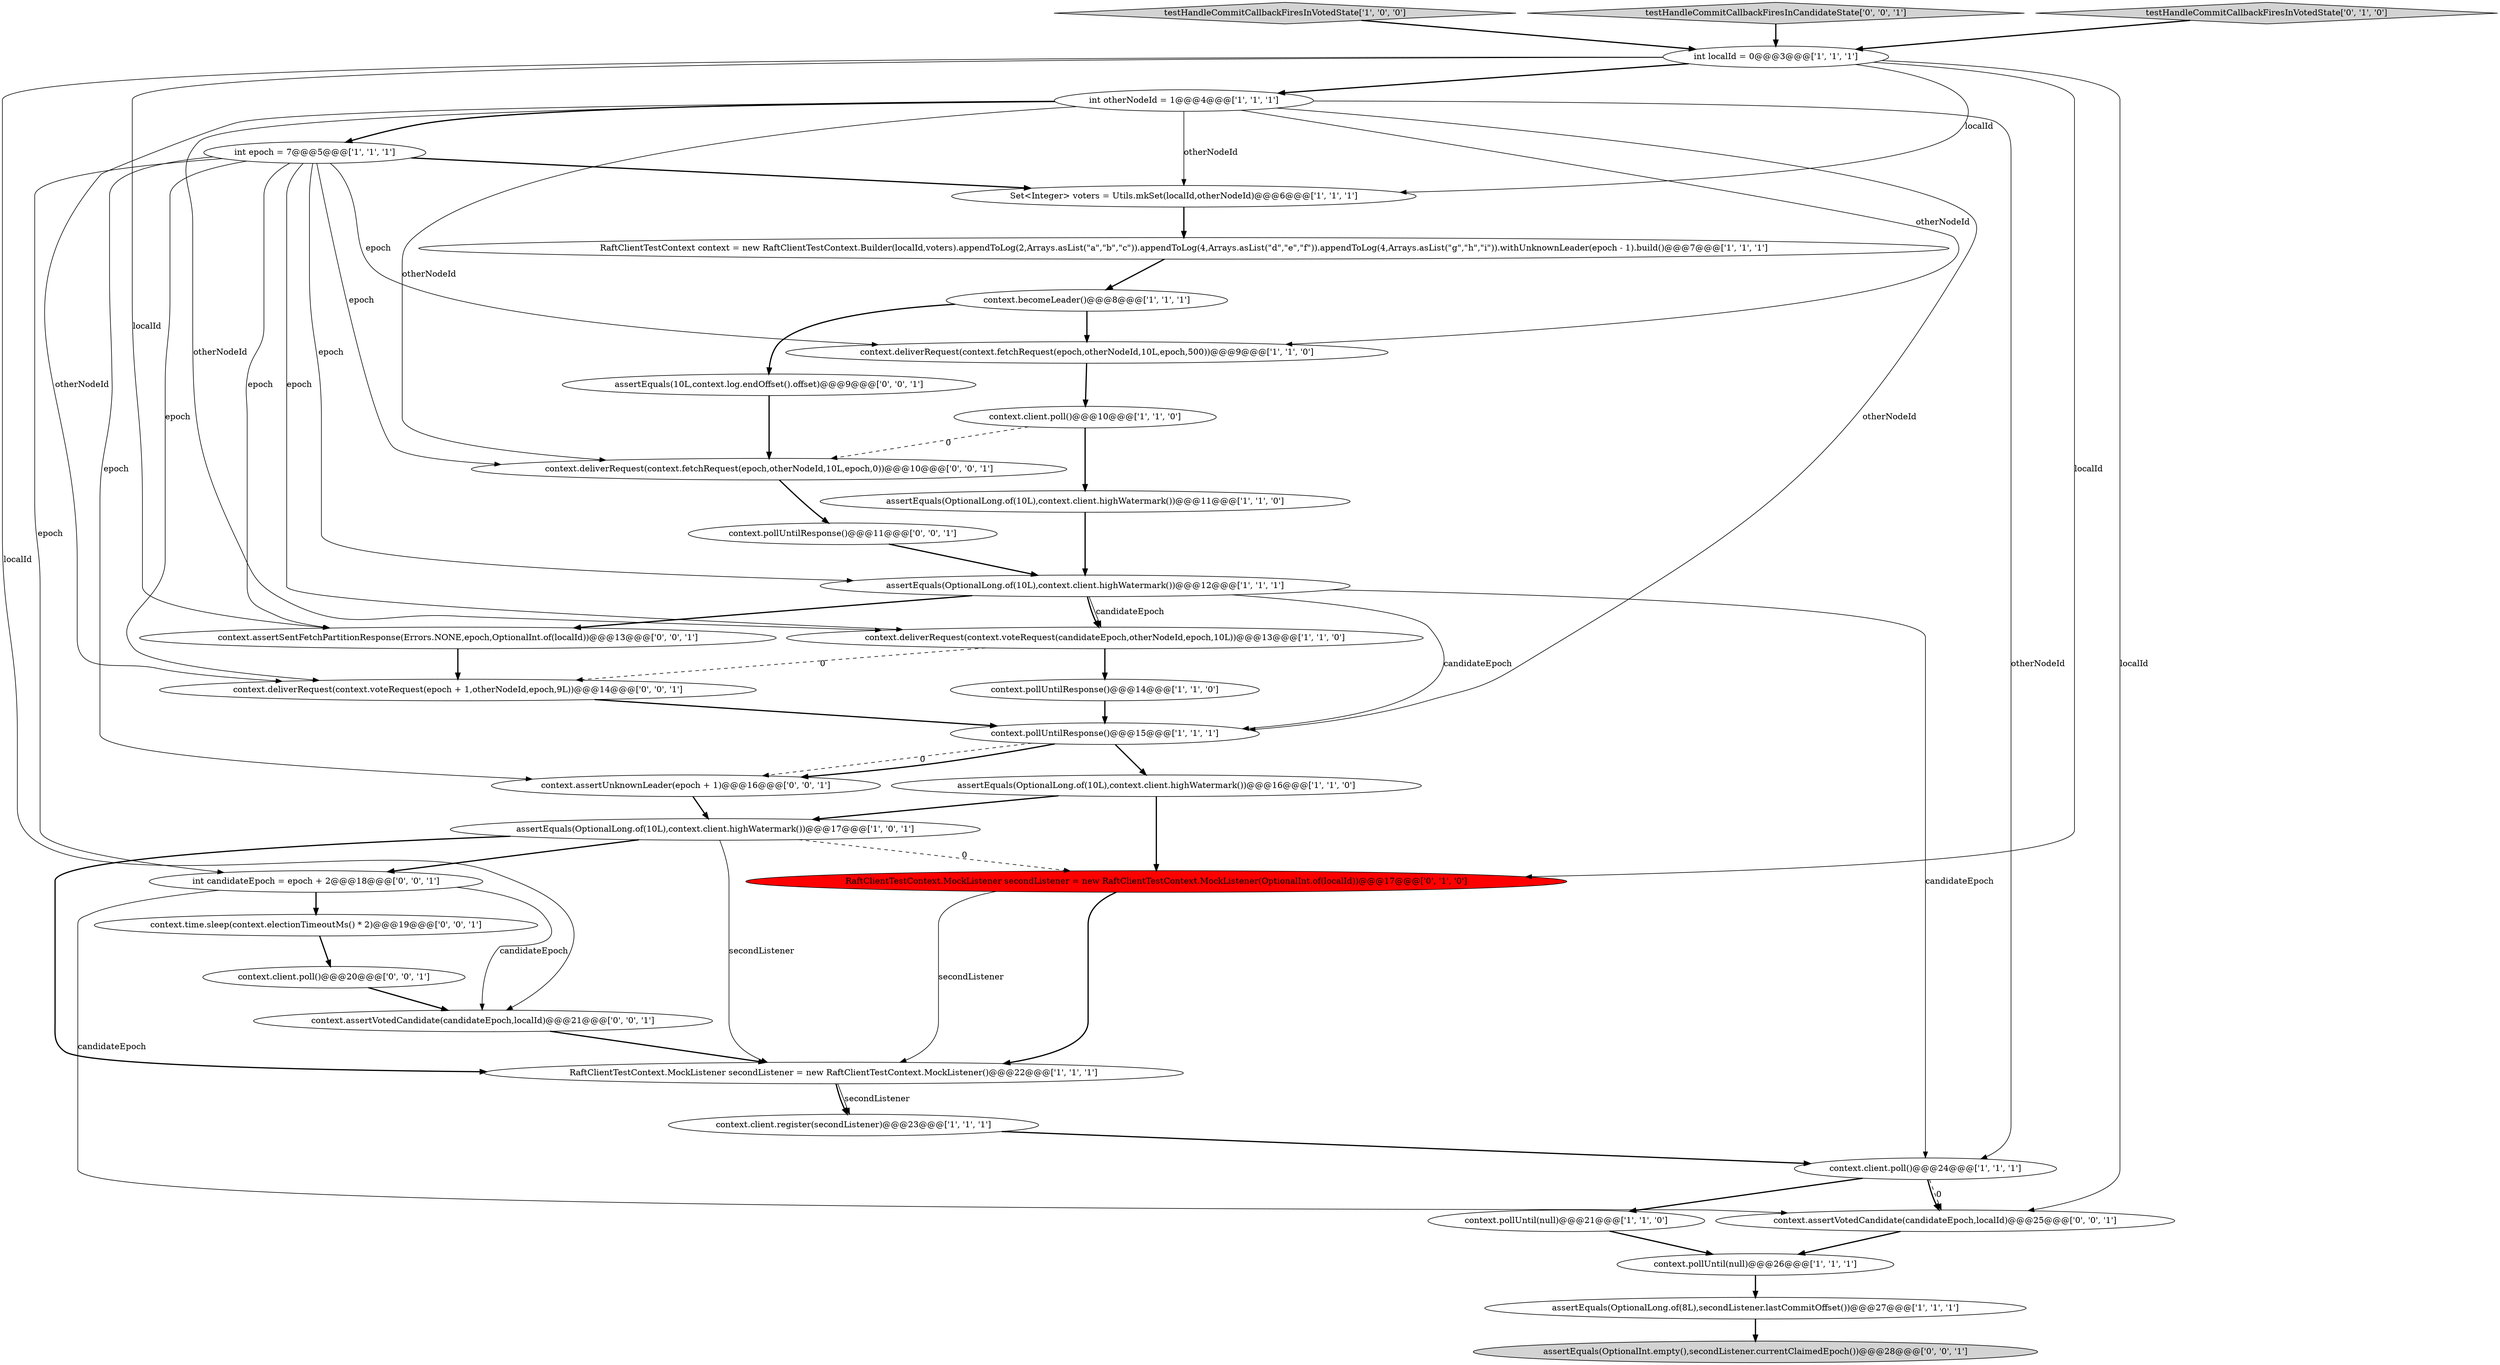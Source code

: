 digraph {
28 [style = filled, label = "context.assertVotedCandidate(candidateEpoch,localId)@@@25@@@['0', '0', '1']", fillcolor = white, shape = ellipse image = "AAA0AAABBB3BBB"];
13 [style = filled, label = "testHandleCommitCallbackFiresInVotedState['1', '0', '0']", fillcolor = lightgray, shape = diamond image = "AAA0AAABBB1BBB"];
22 [style = filled, label = "RaftClientTestContext.MockListener secondListener = new RaftClientTestContext.MockListener(OptionalInt.of(localId))@@@17@@@['0', '1', '0']", fillcolor = red, shape = ellipse image = "AAA1AAABBB2BBB"];
5 [style = filled, label = "assertEquals(OptionalLong.of(10L),context.client.highWatermark())@@@11@@@['1', '1', '0']", fillcolor = white, shape = ellipse image = "AAA0AAABBB1BBB"];
6 [style = filled, label = "context.becomeLeader()@@@8@@@['1', '1', '1']", fillcolor = white, shape = ellipse image = "AAA0AAABBB1BBB"];
9 [style = filled, label = "Set<Integer> voters = Utils.mkSet(localId,otherNodeId)@@@6@@@['1', '1', '1']", fillcolor = white, shape = ellipse image = "AAA0AAABBB1BBB"];
3 [style = filled, label = "assertEquals(OptionalLong.of(10L),context.client.highWatermark())@@@17@@@['1', '0', '1']", fillcolor = white, shape = ellipse image = "AAA0AAABBB1BBB"];
15 [style = filled, label = "int localId = 0@@@3@@@['1', '1', '1']", fillcolor = white, shape = ellipse image = "AAA0AAABBB1BBB"];
19 [style = filled, label = "context.pollUntilResponse()@@@14@@@['1', '1', '0']", fillcolor = white, shape = ellipse image = "AAA0AAABBB1BBB"];
0 [style = filled, label = "context.pollUntilResponse()@@@15@@@['1', '1', '1']", fillcolor = white, shape = ellipse image = "AAA0AAABBB1BBB"];
20 [style = filled, label = "context.client.register(secondListener)@@@23@@@['1', '1', '1']", fillcolor = white, shape = ellipse image = "AAA0AAABBB1BBB"];
35 [style = filled, label = "assertEquals(OptionalInt.empty(),secondListener.currentClaimedEpoch())@@@28@@@['0', '0', '1']", fillcolor = lightgray, shape = ellipse image = "AAA0AAABBB3BBB"];
34 [style = filled, label = "assertEquals(10L,context.log.endOffset().offset)@@@9@@@['0', '0', '1']", fillcolor = white, shape = ellipse image = "AAA0AAABBB3BBB"];
16 [style = filled, label = "int epoch = 7@@@5@@@['1', '1', '1']", fillcolor = white, shape = ellipse image = "AAA0AAABBB1BBB"];
2 [style = filled, label = "context.deliverRequest(context.fetchRequest(epoch,otherNodeId,10L,epoch,500))@@@9@@@['1', '1', '0']", fillcolor = white, shape = ellipse image = "AAA0AAABBB1BBB"];
17 [style = filled, label = "assertEquals(OptionalLong.of(8L),secondListener.lastCommitOffset())@@@27@@@['1', '1', '1']", fillcolor = white, shape = ellipse image = "AAA0AAABBB1BBB"];
26 [style = filled, label = "context.deliverRequest(context.voteRequest(epoch + 1,otherNodeId,epoch,9L))@@@14@@@['0', '0', '1']", fillcolor = white, shape = ellipse image = "AAA0AAABBB3BBB"];
33 [style = filled, label = "context.time.sleep(context.electionTimeoutMs() * 2)@@@19@@@['0', '0', '1']", fillcolor = white, shape = ellipse image = "AAA0AAABBB3BBB"];
30 [style = filled, label = "context.assertVotedCandidate(candidateEpoch,localId)@@@21@@@['0', '0', '1']", fillcolor = white, shape = ellipse image = "AAA0AAABBB3BBB"];
8 [style = filled, label = "RaftClientTestContext context = new RaftClientTestContext.Builder(localId,voters).appendToLog(2,Arrays.asList(\"a\",\"b\",\"c\")).appendToLog(4,Arrays.asList(\"d\",\"e\",\"f\")).appendToLog(4,Arrays.asList(\"g\",\"h\",\"i\")).withUnknownLeader(epoch - 1).build()@@@7@@@['1', '1', '1']", fillcolor = white, shape = ellipse image = "AAA0AAABBB1BBB"];
31 [style = filled, label = "testHandleCommitCallbackFiresInCandidateState['0', '0', '1']", fillcolor = lightgray, shape = diamond image = "AAA0AAABBB3BBB"];
1 [style = filled, label = "RaftClientTestContext.MockListener secondListener = new RaftClientTestContext.MockListener()@@@22@@@['1', '1', '1']", fillcolor = white, shape = ellipse image = "AAA0AAABBB1BBB"];
14 [style = filled, label = "context.pollUntil(null)@@@26@@@['1', '1', '1']", fillcolor = white, shape = ellipse image = "AAA0AAABBB1BBB"];
24 [style = filled, label = "context.client.poll()@@@20@@@['0', '0', '1']", fillcolor = white, shape = ellipse image = "AAA0AAABBB3BBB"];
25 [style = filled, label = "context.assertSentFetchPartitionResponse(Errors.NONE,epoch,OptionalInt.of(localId))@@@13@@@['0', '0', '1']", fillcolor = white, shape = ellipse image = "AAA0AAABBB3BBB"];
23 [style = filled, label = "testHandleCommitCallbackFiresInVotedState['0', '1', '0']", fillcolor = lightgray, shape = diamond image = "AAA0AAABBB2BBB"];
21 [style = filled, label = "int otherNodeId = 1@@@4@@@['1', '1', '1']", fillcolor = white, shape = ellipse image = "AAA0AAABBB1BBB"];
18 [style = filled, label = "assertEquals(OptionalLong.of(10L),context.client.highWatermark())@@@16@@@['1', '1', '0']", fillcolor = white, shape = ellipse image = "AAA0AAABBB1BBB"];
10 [style = filled, label = "context.deliverRequest(context.voteRequest(candidateEpoch,otherNodeId,epoch,10L))@@@13@@@['1', '1', '0']", fillcolor = white, shape = ellipse image = "AAA0AAABBB1BBB"];
7 [style = filled, label = "context.client.poll()@@@24@@@['1', '1', '1']", fillcolor = white, shape = ellipse image = "AAA0AAABBB1BBB"];
4 [style = filled, label = "context.client.poll()@@@10@@@['1', '1', '0']", fillcolor = white, shape = ellipse image = "AAA0AAABBB1BBB"];
36 [style = filled, label = "int candidateEpoch = epoch + 2@@@18@@@['0', '0', '1']", fillcolor = white, shape = ellipse image = "AAA0AAABBB3BBB"];
32 [style = filled, label = "context.assertUnknownLeader(epoch + 1)@@@16@@@['0', '0', '1']", fillcolor = white, shape = ellipse image = "AAA0AAABBB3BBB"];
11 [style = filled, label = "context.pollUntil(null)@@@21@@@['1', '1', '0']", fillcolor = white, shape = ellipse image = "AAA0AAABBB1BBB"];
29 [style = filled, label = "context.deliverRequest(context.fetchRequest(epoch,otherNodeId,10L,epoch,0))@@@10@@@['0', '0', '1']", fillcolor = white, shape = ellipse image = "AAA0AAABBB3BBB"];
12 [style = filled, label = "assertEquals(OptionalLong.of(10L),context.client.highWatermark())@@@12@@@['1', '1', '1']", fillcolor = white, shape = ellipse image = "AAA0AAABBB1BBB"];
27 [style = filled, label = "context.pollUntilResponse()@@@11@@@['0', '0', '1']", fillcolor = white, shape = ellipse image = "AAA0AAABBB3BBB"];
36->28 [style = solid, label="candidateEpoch"];
34->29 [style = bold, label=""];
18->3 [style = bold, label=""];
16->29 [style = solid, label="epoch"];
12->7 [style = solid, label="candidateEpoch"];
7->11 [style = bold, label=""];
30->1 [style = bold, label=""];
6->34 [style = bold, label=""];
3->1 [style = bold, label=""];
27->12 [style = bold, label=""];
36->30 [style = solid, label="candidateEpoch"];
11->14 [style = bold, label=""];
15->21 [style = bold, label=""];
16->2 [style = solid, label="epoch"];
21->7 [style = solid, label="otherNodeId"];
10->19 [style = bold, label=""];
16->36 [style = solid, label="epoch"];
15->9 [style = solid, label="localId"];
1->20 [style = solid, label="secondListener"];
0->32 [style = dashed, label="0"];
23->15 [style = bold, label=""];
1->20 [style = bold, label=""];
14->17 [style = bold, label=""];
8->6 [style = bold, label=""];
3->22 [style = dashed, label="0"];
21->0 [style = solid, label="otherNodeId"];
15->25 [style = solid, label="localId"];
12->10 [style = solid, label="candidateEpoch"];
9->8 [style = bold, label=""];
36->33 [style = bold, label=""];
2->4 [style = bold, label=""];
31->15 [style = bold, label=""];
16->10 [style = solid, label="epoch"];
16->12 [style = solid, label="epoch"];
16->26 [style = solid, label="epoch"];
28->14 [style = bold, label=""];
19->0 [style = bold, label=""];
24->30 [style = bold, label=""];
6->2 [style = bold, label=""];
21->10 [style = solid, label="otherNodeId"];
29->27 [style = bold, label=""];
26->0 [style = bold, label=""];
3->36 [style = bold, label=""];
12->10 [style = bold, label=""];
18->22 [style = bold, label=""];
10->26 [style = dashed, label="0"];
7->28 [style = bold, label=""];
5->12 [style = bold, label=""];
7->28 [style = dashed, label="0"];
12->25 [style = bold, label=""];
33->24 [style = bold, label=""];
25->26 [style = bold, label=""];
22->1 [style = solid, label="secondListener"];
12->0 [style = solid, label="candidateEpoch"];
21->16 [style = bold, label=""];
3->1 [style = solid, label="secondListener"];
15->22 [style = solid, label="localId"];
21->26 [style = solid, label="otherNodeId"];
0->18 [style = bold, label=""];
15->28 [style = solid, label="localId"];
21->29 [style = solid, label="otherNodeId"];
16->32 [style = solid, label="epoch"];
21->9 [style = solid, label="otherNodeId"];
13->15 [style = bold, label=""];
22->1 [style = bold, label=""];
0->32 [style = bold, label=""];
20->7 [style = bold, label=""];
4->29 [style = dashed, label="0"];
32->3 [style = bold, label=""];
4->5 [style = bold, label=""];
15->30 [style = solid, label="localId"];
16->9 [style = bold, label=""];
21->2 [style = solid, label="otherNodeId"];
16->25 [style = solid, label="epoch"];
17->35 [style = bold, label=""];
}
